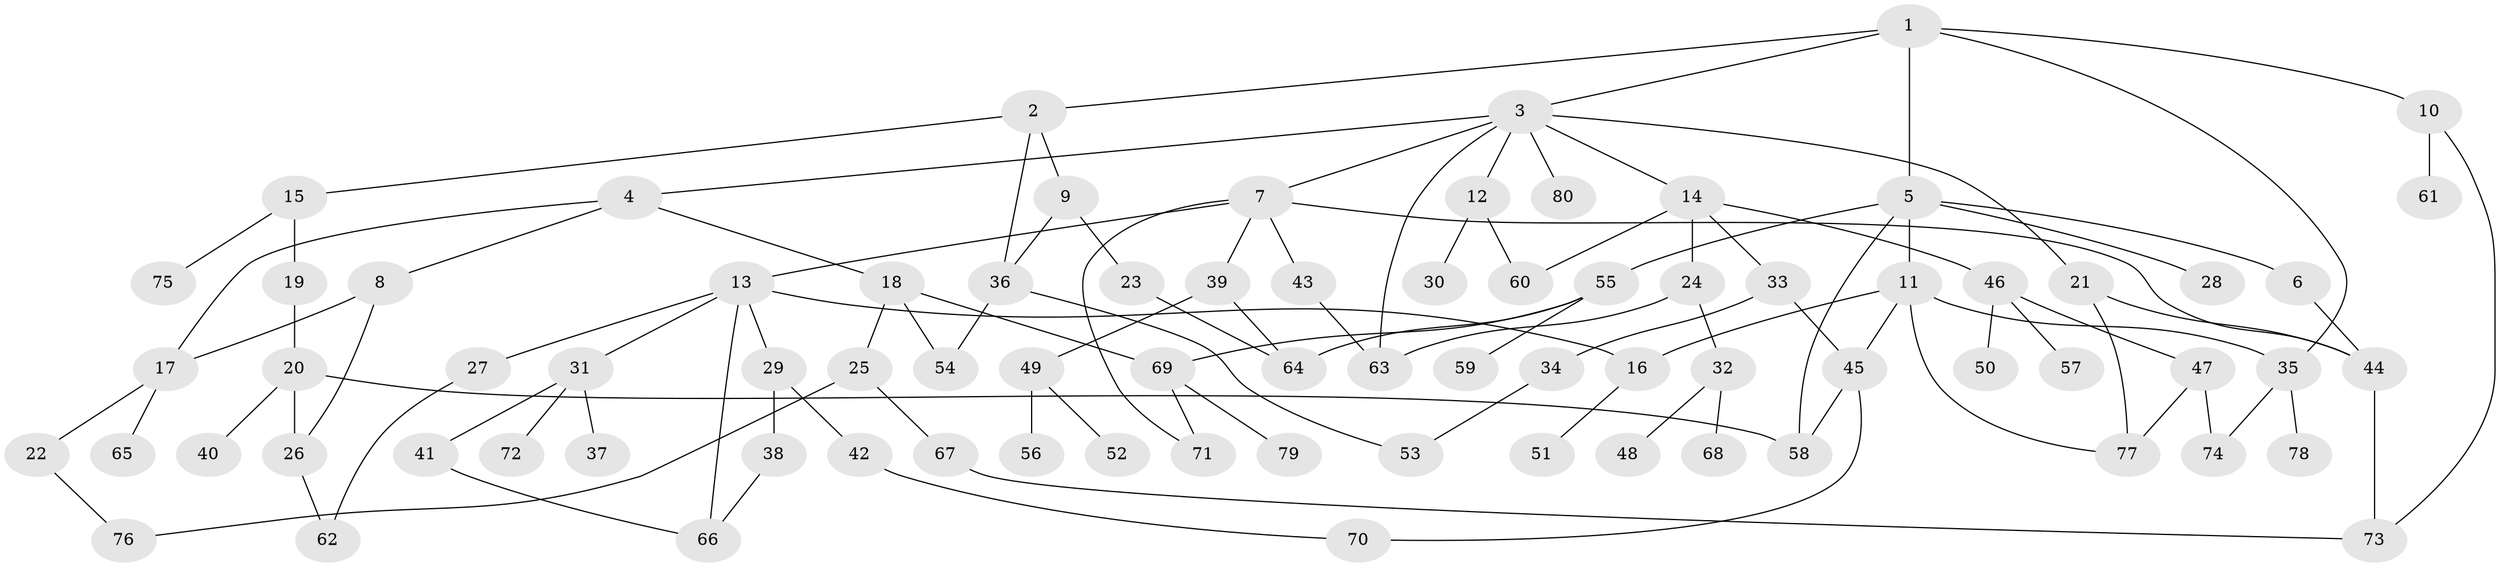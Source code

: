 // coarse degree distribution, {5: 0.16, 13: 0.04, 4: 0.16, 3: 0.28, 2: 0.28, 1: 0.08}
// Generated by graph-tools (version 1.1) at 2025/49/03/04/25 22:49:05]
// undirected, 80 vertices, 108 edges
graph export_dot {
  node [color=gray90,style=filled];
  1;
  2;
  3;
  4;
  5;
  6;
  7;
  8;
  9;
  10;
  11;
  12;
  13;
  14;
  15;
  16;
  17;
  18;
  19;
  20;
  21;
  22;
  23;
  24;
  25;
  26;
  27;
  28;
  29;
  30;
  31;
  32;
  33;
  34;
  35;
  36;
  37;
  38;
  39;
  40;
  41;
  42;
  43;
  44;
  45;
  46;
  47;
  48;
  49;
  50;
  51;
  52;
  53;
  54;
  55;
  56;
  57;
  58;
  59;
  60;
  61;
  62;
  63;
  64;
  65;
  66;
  67;
  68;
  69;
  70;
  71;
  72;
  73;
  74;
  75;
  76;
  77;
  78;
  79;
  80;
  1 -- 2;
  1 -- 3;
  1 -- 5;
  1 -- 10;
  1 -- 35;
  2 -- 9;
  2 -- 15;
  2 -- 36;
  3 -- 4;
  3 -- 7;
  3 -- 12;
  3 -- 14;
  3 -- 21;
  3 -- 80;
  3 -- 63;
  4 -- 8;
  4 -- 18;
  4 -- 17;
  5 -- 6;
  5 -- 11;
  5 -- 28;
  5 -- 55;
  5 -- 58;
  6 -- 44;
  7 -- 13;
  7 -- 39;
  7 -- 43;
  7 -- 44;
  7 -- 71;
  8 -- 17;
  8 -- 26;
  9 -- 23;
  9 -- 36;
  10 -- 61;
  10 -- 73;
  11 -- 35;
  11 -- 16;
  11 -- 77;
  11 -- 45;
  12 -- 30;
  12 -- 60;
  13 -- 16;
  13 -- 27;
  13 -- 29;
  13 -- 31;
  13 -- 66;
  14 -- 24;
  14 -- 33;
  14 -- 46;
  14 -- 60;
  15 -- 19;
  15 -- 75;
  16 -- 51;
  17 -- 22;
  17 -- 65;
  18 -- 25;
  18 -- 54;
  18 -- 69;
  19 -- 20;
  20 -- 40;
  20 -- 58;
  20 -- 26;
  21 -- 44;
  21 -- 77;
  22 -- 76;
  23 -- 64;
  24 -- 32;
  24 -- 63;
  25 -- 67;
  25 -- 76;
  26 -- 62;
  27 -- 62;
  29 -- 38;
  29 -- 42;
  31 -- 37;
  31 -- 41;
  31 -- 72;
  32 -- 48;
  32 -- 68;
  33 -- 34;
  33 -- 45;
  34 -- 53;
  35 -- 74;
  35 -- 78;
  36 -- 54;
  36 -- 53;
  38 -- 66;
  39 -- 49;
  39 -- 64;
  41 -- 66;
  42 -- 70;
  43 -- 63;
  44 -- 73;
  45 -- 58;
  45 -- 70;
  46 -- 47;
  46 -- 50;
  46 -- 57;
  47 -- 74;
  47 -- 77;
  49 -- 52;
  49 -- 56;
  55 -- 59;
  55 -- 64;
  55 -- 69;
  67 -- 73;
  69 -- 71;
  69 -- 79;
}
